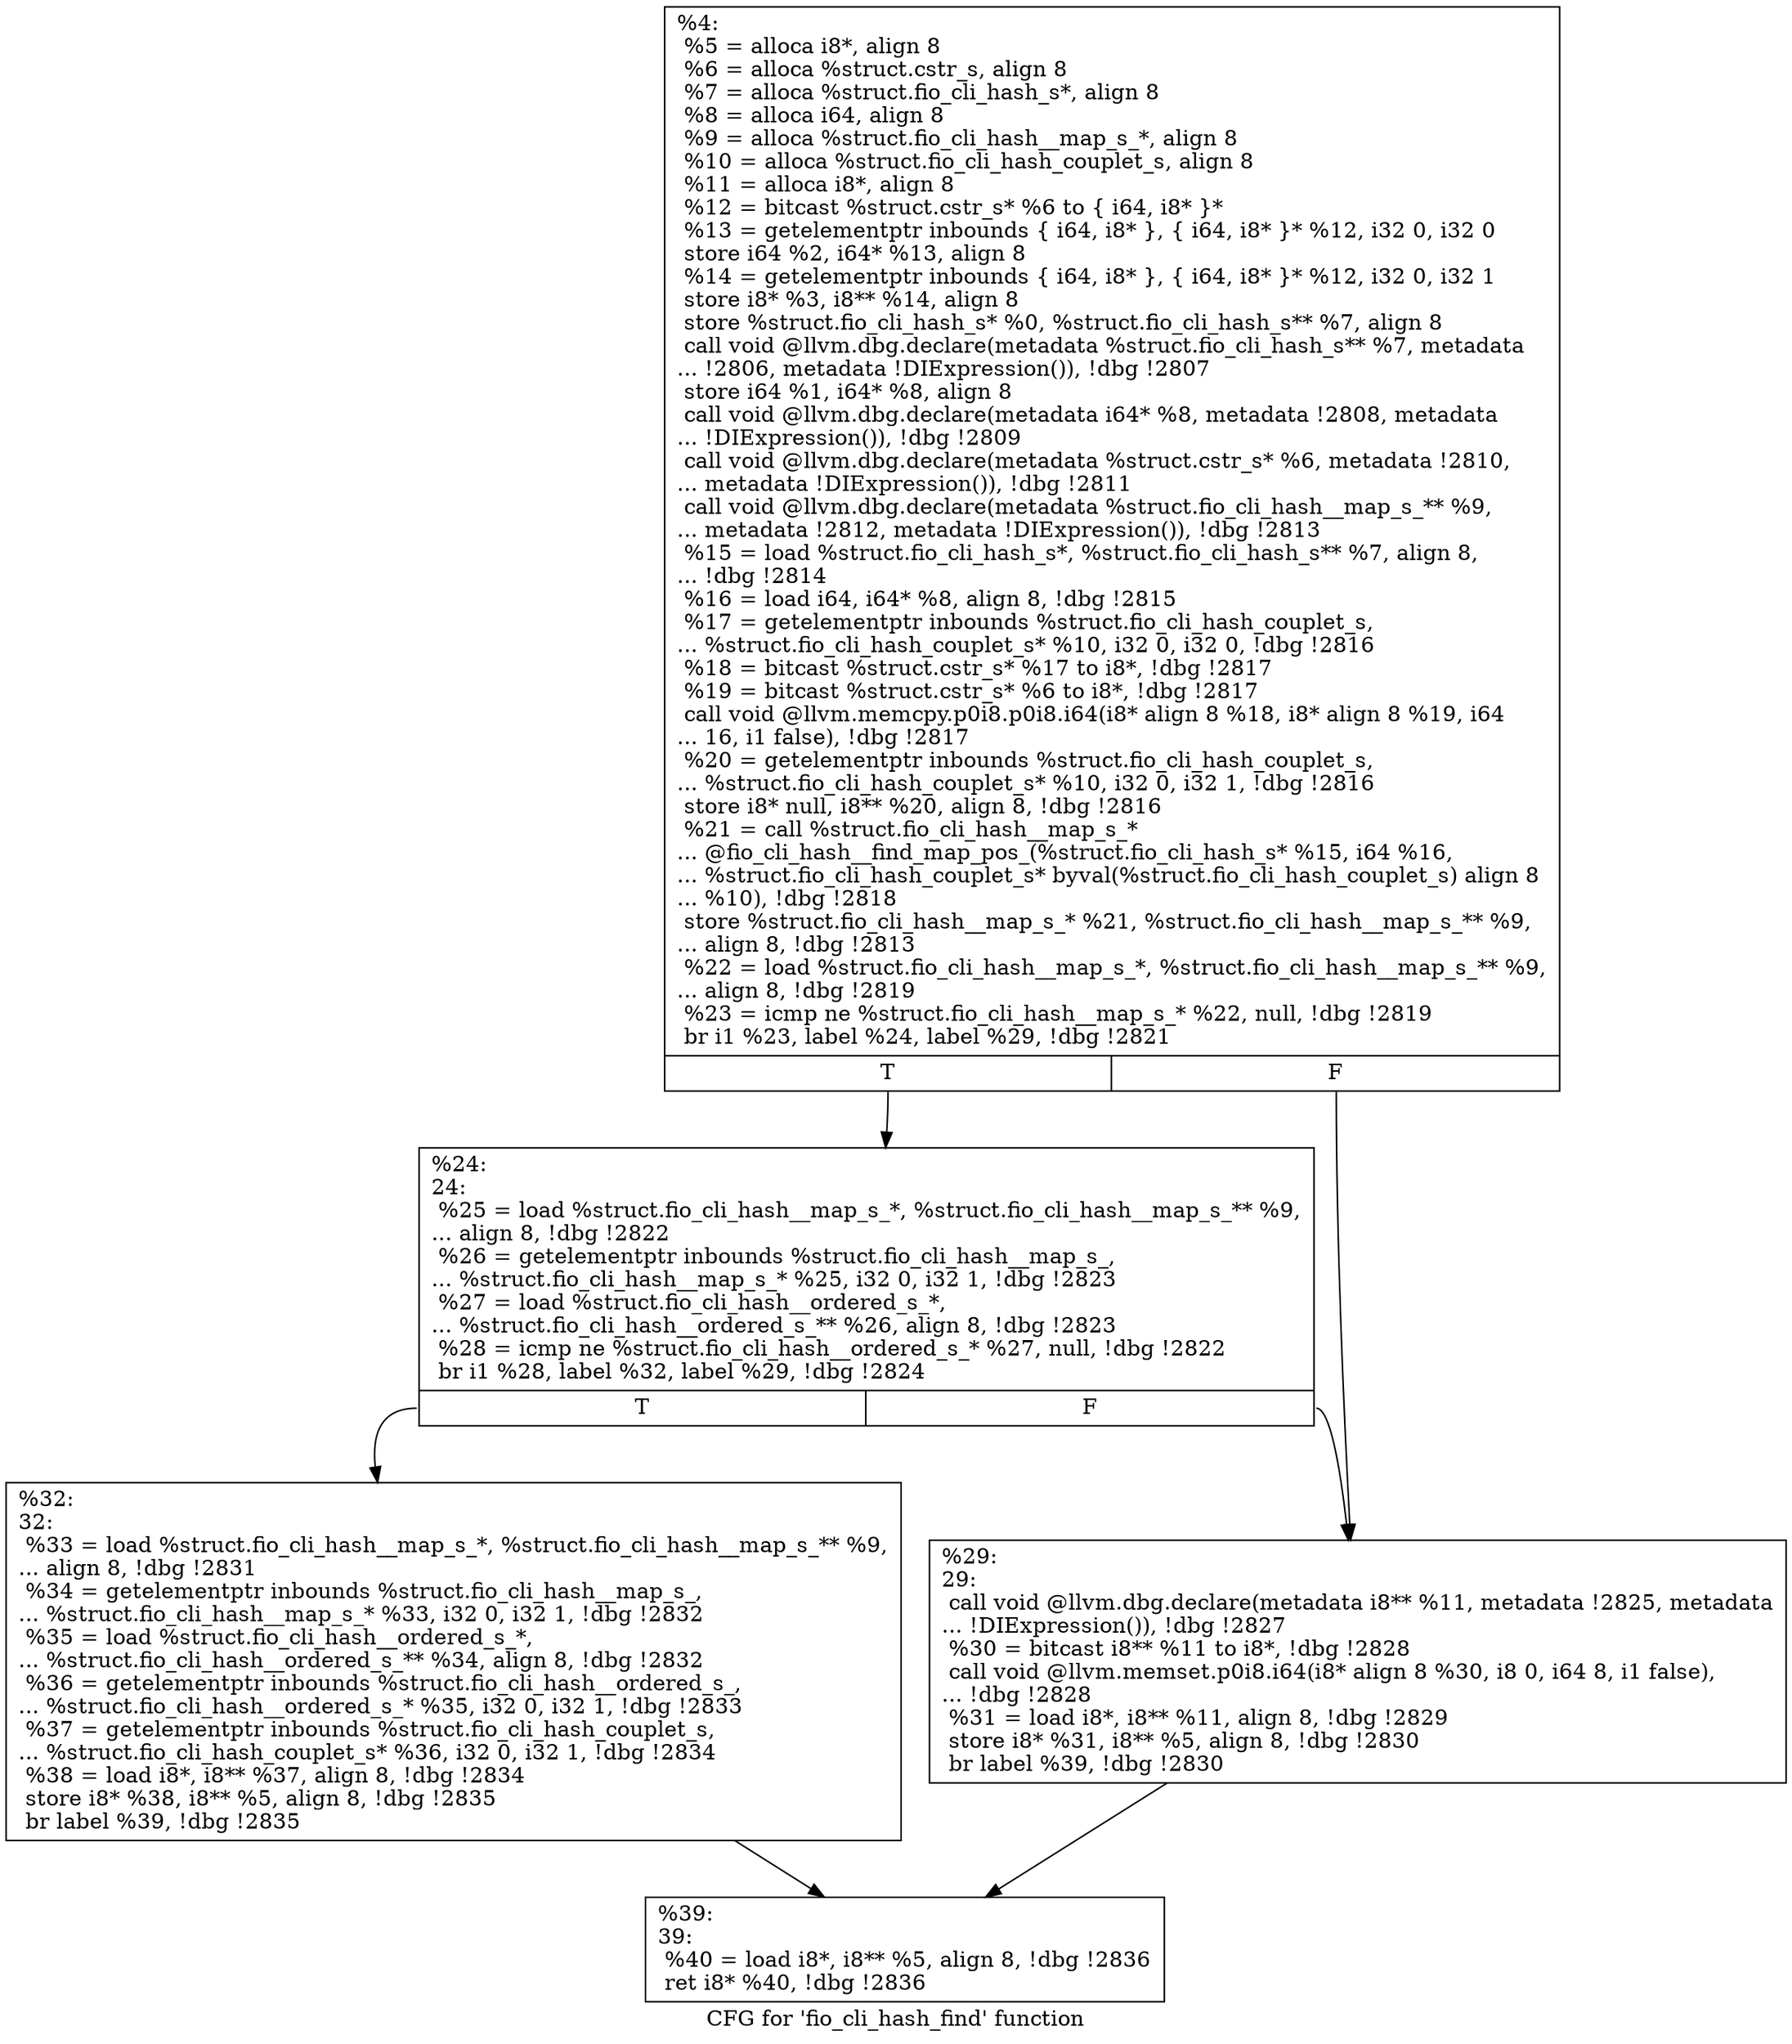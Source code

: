 digraph "CFG for 'fio_cli_hash_find' function" {
	label="CFG for 'fio_cli_hash_find' function";

	Node0x5568518c2e80 [shape=record,label="{%4:\l  %5 = alloca i8*, align 8\l  %6 = alloca %struct.cstr_s, align 8\l  %7 = alloca %struct.fio_cli_hash_s*, align 8\l  %8 = alloca i64, align 8\l  %9 = alloca %struct.fio_cli_hash__map_s_*, align 8\l  %10 = alloca %struct.fio_cli_hash_couplet_s, align 8\l  %11 = alloca i8*, align 8\l  %12 = bitcast %struct.cstr_s* %6 to \{ i64, i8* \}*\l  %13 = getelementptr inbounds \{ i64, i8* \}, \{ i64, i8* \}* %12, i32 0, i32 0\l  store i64 %2, i64* %13, align 8\l  %14 = getelementptr inbounds \{ i64, i8* \}, \{ i64, i8* \}* %12, i32 0, i32 1\l  store i8* %3, i8** %14, align 8\l  store %struct.fio_cli_hash_s* %0, %struct.fio_cli_hash_s** %7, align 8\l  call void @llvm.dbg.declare(metadata %struct.fio_cli_hash_s** %7, metadata\l... !2806, metadata !DIExpression()), !dbg !2807\l  store i64 %1, i64* %8, align 8\l  call void @llvm.dbg.declare(metadata i64* %8, metadata !2808, metadata\l... !DIExpression()), !dbg !2809\l  call void @llvm.dbg.declare(metadata %struct.cstr_s* %6, metadata !2810,\l... metadata !DIExpression()), !dbg !2811\l  call void @llvm.dbg.declare(metadata %struct.fio_cli_hash__map_s_** %9,\l... metadata !2812, metadata !DIExpression()), !dbg !2813\l  %15 = load %struct.fio_cli_hash_s*, %struct.fio_cli_hash_s** %7, align 8,\l... !dbg !2814\l  %16 = load i64, i64* %8, align 8, !dbg !2815\l  %17 = getelementptr inbounds %struct.fio_cli_hash_couplet_s,\l... %struct.fio_cli_hash_couplet_s* %10, i32 0, i32 0, !dbg !2816\l  %18 = bitcast %struct.cstr_s* %17 to i8*, !dbg !2817\l  %19 = bitcast %struct.cstr_s* %6 to i8*, !dbg !2817\l  call void @llvm.memcpy.p0i8.p0i8.i64(i8* align 8 %18, i8* align 8 %19, i64\l... 16, i1 false), !dbg !2817\l  %20 = getelementptr inbounds %struct.fio_cli_hash_couplet_s,\l... %struct.fio_cli_hash_couplet_s* %10, i32 0, i32 1, !dbg !2816\l  store i8* null, i8** %20, align 8, !dbg !2816\l  %21 = call %struct.fio_cli_hash__map_s_*\l... @fio_cli_hash__find_map_pos_(%struct.fio_cli_hash_s* %15, i64 %16,\l... %struct.fio_cli_hash_couplet_s* byval(%struct.fio_cli_hash_couplet_s) align 8\l... %10), !dbg !2818\l  store %struct.fio_cli_hash__map_s_* %21, %struct.fio_cli_hash__map_s_** %9,\l... align 8, !dbg !2813\l  %22 = load %struct.fio_cli_hash__map_s_*, %struct.fio_cli_hash__map_s_** %9,\l... align 8, !dbg !2819\l  %23 = icmp ne %struct.fio_cli_hash__map_s_* %22, null, !dbg !2819\l  br i1 %23, label %24, label %29, !dbg !2821\l|{<s0>T|<s1>F}}"];
	Node0x5568518c2e80:s0 -> Node0x5568518c2fb0;
	Node0x5568518c2e80:s1 -> Node0x5568518c3000;
	Node0x5568518c2fb0 [shape=record,label="{%24:\l24:                                               \l  %25 = load %struct.fio_cli_hash__map_s_*, %struct.fio_cli_hash__map_s_** %9,\l... align 8, !dbg !2822\l  %26 = getelementptr inbounds %struct.fio_cli_hash__map_s_,\l... %struct.fio_cli_hash__map_s_* %25, i32 0, i32 1, !dbg !2823\l  %27 = load %struct.fio_cli_hash__ordered_s_*,\l... %struct.fio_cli_hash__ordered_s_** %26, align 8, !dbg !2823\l  %28 = icmp ne %struct.fio_cli_hash__ordered_s_* %27, null, !dbg !2822\l  br i1 %28, label %32, label %29, !dbg !2824\l|{<s0>T|<s1>F}}"];
	Node0x5568518c2fb0:s0 -> Node0x5568518c3050;
	Node0x5568518c2fb0:s1 -> Node0x5568518c3000;
	Node0x5568518c3000 [shape=record,label="{%29:\l29:                                               \l  call void @llvm.dbg.declare(metadata i8** %11, metadata !2825, metadata\l... !DIExpression()), !dbg !2827\l  %30 = bitcast i8** %11 to i8*, !dbg !2828\l  call void @llvm.memset.p0i8.i64(i8* align 8 %30, i8 0, i64 8, i1 false),\l... !dbg !2828\l  %31 = load i8*, i8** %11, align 8, !dbg !2829\l  store i8* %31, i8** %5, align 8, !dbg !2830\l  br label %39, !dbg !2830\l}"];
	Node0x5568518c3000 -> Node0x5568518c30a0;
	Node0x5568518c3050 [shape=record,label="{%32:\l32:                                               \l  %33 = load %struct.fio_cli_hash__map_s_*, %struct.fio_cli_hash__map_s_** %9,\l... align 8, !dbg !2831\l  %34 = getelementptr inbounds %struct.fio_cli_hash__map_s_,\l... %struct.fio_cli_hash__map_s_* %33, i32 0, i32 1, !dbg !2832\l  %35 = load %struct.fio_cli_hash__ordered_s_*,\l... %struct.fio_cli_hash__ordered_s_** %34, align 8, !dbg !2832\l  %36 = getelementptr inbounds %struct.fio_cli_hash__ordered_s_,\l... %struct.fio_cli_hash__ordered_s_* %35, i32 0, i32 1, !dbg !2833\l  %37 = getelementptr inbounds %struct.fio_cli_hash_couplet_s,\l... %struct.fio_cli_hash_couplet_s* %36, i32 0, i32 1, !dbg !2834\l  %38 = load i8*, i8** %37, align 8, !dbg !2834\l  store i8* %38, i8** %5, align 8, !dbg !2835\l  br label %39, !dbg !2835\l}"];
	Node0x5568518c3050 -> Node0x5568518c30a0;
	Node0x5568518c30a0 [shape=record,label="{%39:\l39:                                               \l  %40 = load i8*, i8** %5, align 8, !dbg !2836\l  ret i8* %40, !dbg !2836\l}"];
}
